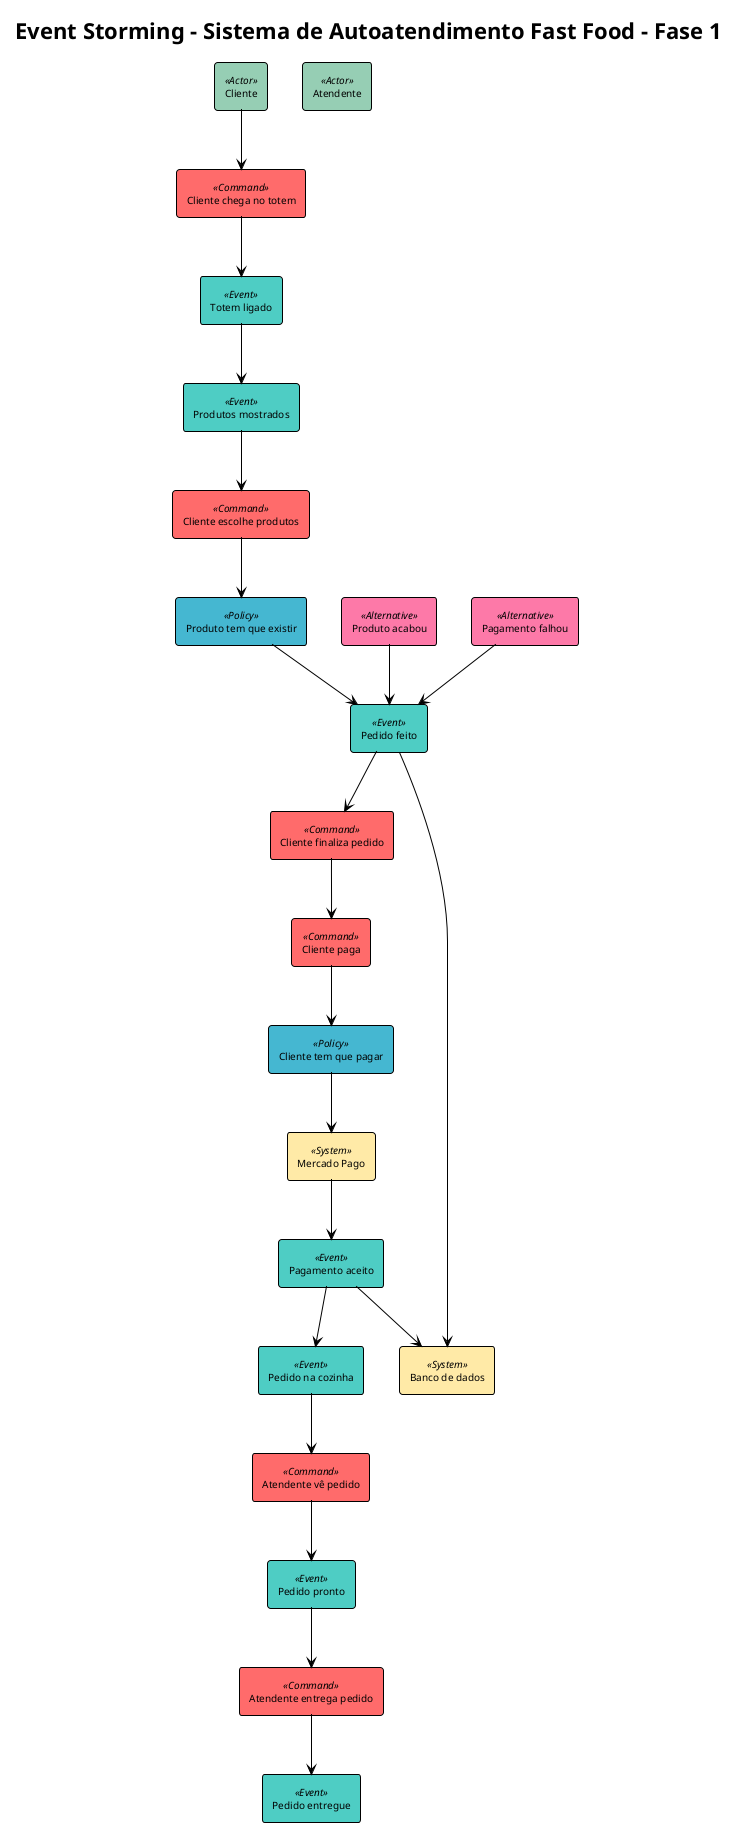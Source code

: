 @startuml Event Storming - Fase 1
!theme plain
skinparam backgroundColor #FFFFFF
skinparam defaultFontName Arial
skinparam defaultFontSize 10

title Event Storming - Sistema de Autoatendimento Fast Food - Fase 1

' Definição de cores
skinparam rectangle {
    BackgroundColor<<Command>> #FF6B6B
    BackgroundColor<<Event>> #4ECDC4
    BackgroundColor<<Policy>> #45B7D1
    BackgroundColor<<Actor>> #96CEB4
    BackgroundColor<<System>> #FFEAA7
    BackgroundColor<<Error>> #D63031
    BackgroundColor<<Alternative>> #FD79A8
}

' Atores
rectangle "Cliente" as Cliente <<Actor>>
rectangle "Atendente" as Atendente <<Actor>>

' Comandos (Ações que podem ser executadas)
rectangle "Cliente chega no totem" as CMD_CHEGA <<Command>>
rectangle "Cliente escolhe produtos" as CMD_ESCOLHE <<Command>>
rectangle "Cliente finaliza pedido" as CMD_FINALIZA <<Command>>
rectangle "Cliente paga" as CMD_PAGA <<Command>>
rectangle "Atendente vê pedido" as CMD_VE_PEDIDO <<Command>>
rectangle "Atendente entrega pedido" as CMD_ENTREGA <<Command>>

' Eventos (O que acontece no sistema)
rectangle "Totem ligado" as EVT_TOTEM_LIGADO <<Event>>
rectangle "Produtos mostrados" as EVT_PRODUTOS_MOSTRADOS <<Event>>
rectangle "Pedido feito" as EVT_PEDIDO_FEITO <<Event>>
rectangle "Pagamento aceito" as EVT_PAGAMENTO_ACEITO <<Event>>
rectangle "Pedido na cozinha" as EVT_PEDIDO_COZINHA <<Event>>
rectangle "Pedido pronto" as EVT_PEDIDO_PRONTO <<Event>>
rectangle "Pedido entregue" as EVT_PEDIDO_ENTREGUE <<Event>>

' Policies (Regras de negócio básicas)
rectangle "Produto tem que existir" as POL_PRODUTO_EXISTE <<Policy>>
rectangle "Cliente tem que pagar" as POL_CLIENTE_PAGA <<Policy>>

' Fluxos Alternativos (Cenários de erro básicos)
rectangle "Produto acabou" as ALT_PRODUTO_ACABOU <<Alternative>>
rectangle "Pagamento falhou" as ALT_PAGAMENTO_FALHOU <<Alternative>>

' Sistemas Externos
rectangle "Mercado Pago" as SYS_MERCADO_PAGO <<System>>
rectangle "Banco de dados" as SYS_DB <<System>>

' Fluxo Principal
Cliente --> CMD_CHEGA
CMD_CHEGA --> EVT_TOTEM_LIGADO
EVT_TOTEM_LIGADO --> EVT_PRODUTOS_MOSTRADOS
EVT_PRODUTOS_MOSTRADOS --> CMD_ESCOLHE
CMD_ESCOLHE --> POL_PRODUTO_EXISTE
POL_PRODUTO_EXISTE --> EVT_PEDIDO_FEITO
EVT_PEDIDO_FEITO --> CMD_FINALIZA
CMD_FINALIZA --> CMD_PAGA
CMD_PAGA --> POL_CLIENTE_PAGA
POL_CLIENTE_PAGA --> SYS_MERCADO_PAGO
SYS_MERCADO_PAGO --> EVT_PAGAMENTO_ACEITO
EVT_PAGAMENTO_ACEITO --> EVT_PEDIDO_COZINHA
EVT_PEDIDO_COZINHA --> CMD_VE_PEDIDO
CMD_VE_PEDIDO --> EVT_PEDIDO_PRONTO
EVT_PEDIDO_PRONTO --> CMD_ENTREGA
CMD_ENTREGA --> EVT_PEDIDO_ENTREGUE

' Fluxos Alternativos
ALT_PRODUTO_ACABOU --> EVT_PEDIDO_FEITO
ALT_PAGAMENTO_FALHOU --> EVT_PEDIDO_FEITO

' Persistência
EVT_PEDIDO_FEITO --> SYS_DB
EVT_PAGAMENTO_ACEITO --> SYS_DB

@enduml 
